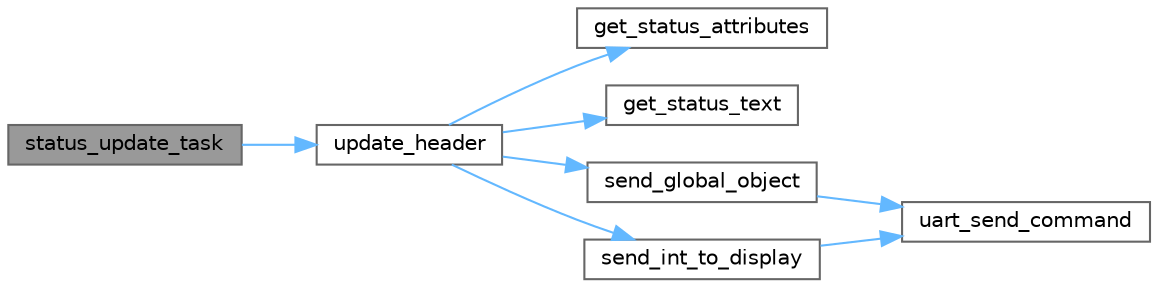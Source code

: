 digraph "status_update_task"
{
 // LATEX_PDF_SIZE
  bgcolor="transparent";
  edge [fontname=Helvetica,fontsize=10,labelfontname=Helvetica,labelfontsize=10];
  node [fontname=Helvetica,fontsize=10,shape=box,height=0.2,width=0.4];
  rankdir="LR";
  Node1 [id="Node000001",label="status_update_task",height=0.2,width=0.4,color="gray40", fillcolor="grey60", style="filled", fontcolor="black",tooltip="Wrapper function for the status update task."];
  Node1 -> Node2 [id="edge1_Node000001_Node000002",color="steelblue1",style="solid",tooltip=" "];
  Node2 [id="Node000002",label="update_header",height=0.2,width=0.4,color="grey40", fillcolor="white", style="filled",URL="$system_8c.html#a97ec9415a474734bbfe4819763f72c3f",tooltip="Updates the header on the Nextion display."];
  Node2 -> Node3 [id="edge2_Node000002_Node000003",color="steelblue1",style="solid",tooltip=" "];
  Node3 [id="Node000003",label="get_status_attributes",height=0.2,width=0.4,color="grey40", fillcolor="white", style="filled",URL="$utils_8c.html#ab430aab7d7c17ab2aba9374eed7d1bd8",tooltip="Updates the header to reflect the current system state. This function updates the header on the Nexti..."];
  Node2 -> Node4 [id="edge3_Node000002_Node000004",color="steelblue1",style="solid",tooltip=" "];
  Node4 [id="Node000004",label="get_status_text",height=0.2,width=0.4,color="grey40", fillcolor="white", style="filled",URL="$utils_8c.html#af273a5ebcae2631c89cbee7c2bb96e9b",tooltip="Retrieves the status text based on the current system state and language. This function returns a str..."];
  Node2 -> Node5 [id="edge4_Node000002_Node000005",color="steelblue1",style="solid",tooltip=" "];
  Node5 [id="Node000005",label="send_global_object",height=0.2,width=0.4,color="grey40", fillcolor="white", style="filled",URL="$serial__send_8c.html#a5054d67ac4b50fb8e90972bd55049e3f",tooltip="Sends a command to update a global object attribute on the Nextion display."];
  Node5 -> Node6 [id="edge5_Node000005_Node000006",color="steelblue1",style="solid",tooltip=" "];
  Node6 [id="Node000006",label="uart_send_command",height=0.2,width=0.4,color="grey40", fillcolor="white", style="filled",URL="$serial__send_8c.html#a396d4a4f67f557de2870d2c47d9a7103",tooltip="Sends the termination command to the Nextion display."];
  Node2 -> Node7 [id="edge6_Node000002_Node000007",color="steelblue1",style="solid",tooltip=" "];
  Node7 [id="Node000007",label="send_int_to_display",height=0.2,width=0.4,color="grey40", fillcolor="white", style="filled",URL="$serial__send_8c.html#a79b60688c065ea5ed16bfc43a0b82c9b",tooltip="Sends a command to update an integer attribute of an object on the Nextion display."];
  Node7 -> Node6 [id="edge7_Node000007_Node000006",color="steelblue1",style="solid",tooltip=" "];
}
